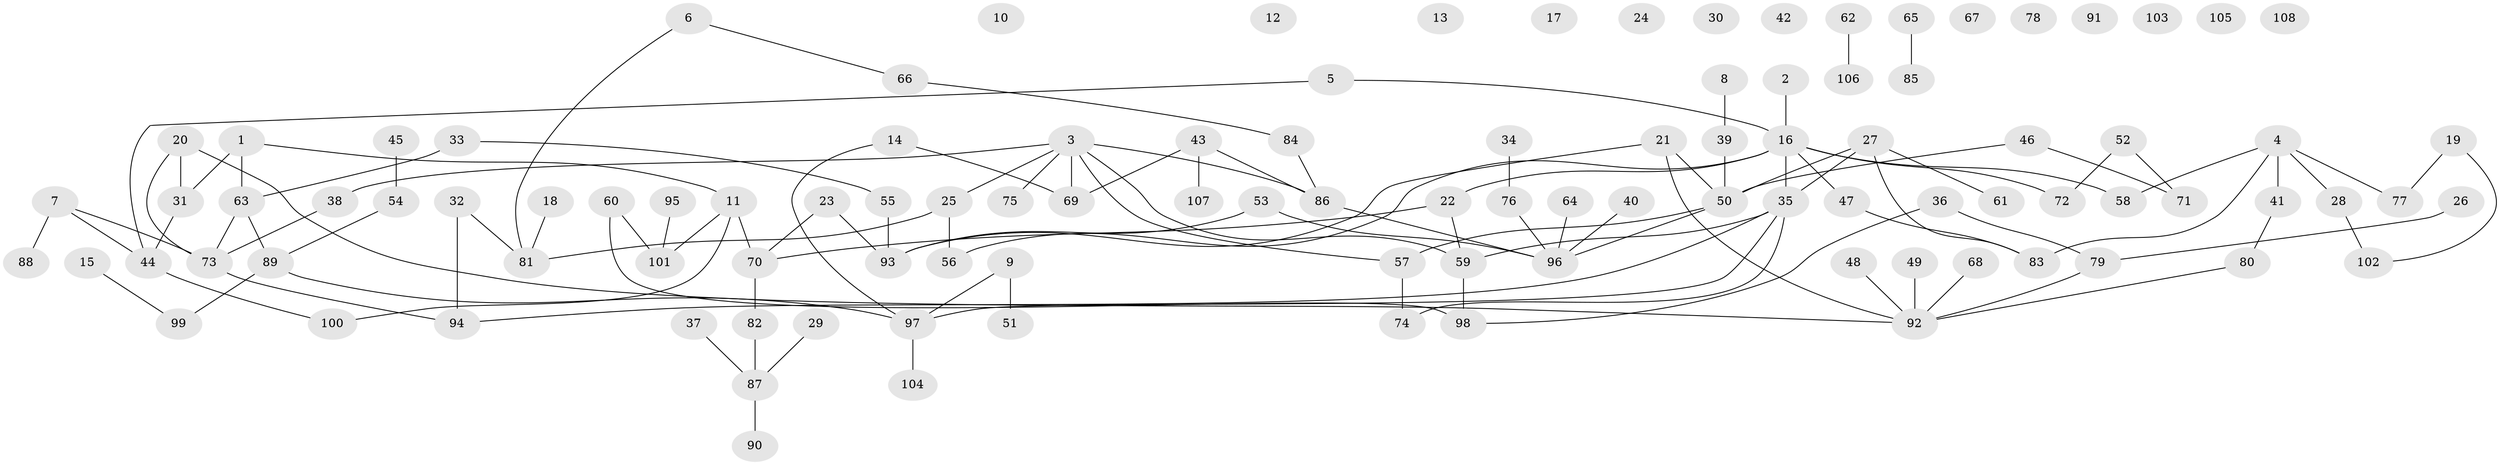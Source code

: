 // coarse degree distribution, {5: 0.09333333333333334, 1: 0.26666666666666666, 8: 0.02666666666666667, 2: 0.2, 4: 0.05333333333333334, 3: 0.09333333333333334, 0: 0.2, 6: 0.04, 9: 0.013333333333333334, 7: 0.013333333333333334}
// Generated by graph-tools (version 1.1) at 2025/41/03/06/25 10:41:20]
// undirected, 108 vertices, 119 edges
graph export_dot {
graph [start="1"]
  node [color=gray90,style=filled];
  1;
  2;
  3;
  4;
  5;
  6;
  7;
  8;
  9;
  10;
  11;
  12;
  13;
  14;
  15;
  16;
  17;
  18;
  19;
  20;
  21;
  22;
  23;
  24;
  25;
  26;
  27;
  28;
  29;
  30;
  31;
  32;
  33;
  34;
  35;
  36;
  37;
  38;
  39;
  40;
  41;
  42;
  43;
  44;
  45;
  46;
  47;
  48;
  49;
  50;
  51;
  52;
  53;
  54;
  55;
  56;
  57;
  58;
  59;
  60;
  61;
  62;
  63;
  64;
  65;
  66;
  67;
  68;
  69;
  70;
  71;
  72;
  73;
  74;
  75;
  76;
  77;
  78;
  79;
  80;
  81;
  82;
  83;
  84;
  85;
  86;
  87;
  88;
  89;
  90;
  91;
  92;
  93;
  94;
  95;
  96;
  97;
  98;
  99;
  100;
  101;
  102;
  103;
  104;
  105;
  106;
  107;
  108;
  1 -- 11;
  1 -- 31;
  1 -- 63;
  2 -- 16;
  3 -- 25;
  3 -- 38;
  3 -- 57;
  3 -- 59;
  3 -- 69;
  3 -- 75;
  3 -- 86;
  4 -- 28;
  4 -- 41;
  4 -- 58;
  4 -- 77;
  4 -- 83;
  5 -- 16;
  5 -- 44;
  6 -- 66;
  6 -- 81;
  7 -- 44;
  7 -- 73;
  7 -- 88;
  8 -- 39;
  9 -- 51;
  9 -- 97;
  11 -- 70;
  11 -- 100;
  11 -- 101;
  14 -- 69;
  14 -- 97;
  15 -- 99;
  16 -- 22;
  16 -- 35;
  16 -- 47;
  16 -- 56;
  16 -- 58;
  16 -- 72;
  18 -- 81;
  19 -- 77;
  19 -- 102;
  20 -- 31;
  20 -- 73;
  20 -- 92;
  21 -- 50;
  21 -- 92;
  21 -- 93;
  22 -- 59;
  22 -- 70;
  23 -- 70;
  23 -- 93;
  25 -- 56;
  25 -- 81;
  26 -- 79;
  27 -- 35;
  27 -- 50;
  27 -- 61;
  27 -- 83;
  28 -- 102;
  29 -- 87;
  31 -- 44;
  32 -- 81;
  32 -- 94;
  33 -- 55;
  33 -- 63;
  34 -- 76;
  35 -- 59;
  35 -- 74;
  35 -- 94;
  35 -- 97;
  36 -- 79;
  36 -- 98;
  37 -- 87;
  38 -- 73;
  39 -- 50;
  40 -- 96;
  41 -- 80;
  43 -- 69;
  43 -- 86;
  43 -- 107;
  44 -- 100;
  45 -- 54;
  46 -- 50;
  46 -- 71;
  47 -- 83;
  48 -- 92;
  49 -- 92;
  50 -- 57;
  50 -- 96;
  52 -- 71;
  52 -- 72;
  53 -- 93;
  53 -- 96;
  54 -- 89;
  55 -- 93;
  57 -- 74;
  59 -- 98;
  60 -- 98;
  60 -- 101;
  62 -- 106;
  63 -- 73;
  63 -- 89;
  64 -- 96;
  65 -- 85;
  66 -- 84;
  68 -- 92;
  70 -- 82;
  73 -- 94;
  76 -- 96;
  79 -- 92;
  80 -- 92;
  82 -- 87;
  84 -- 86;
  86 -- 96;
  87 -- 90;
  89 -- 97;
  89 -- 99;
  95 -- 101;
  97 -- 104;
}
